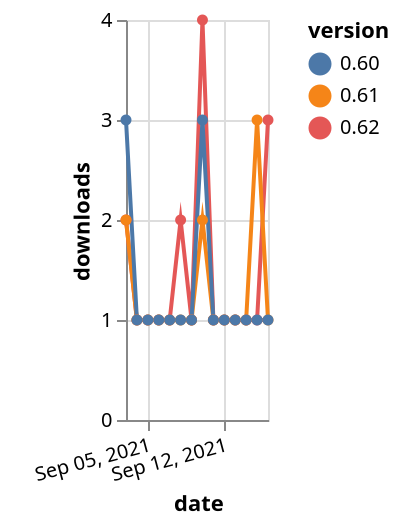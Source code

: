 {"$schema": "https://vega.github.io/schema/vega-lite/v5.json", "description": "A simple bar chart with embedded data.", "data": {"values": [{"date": "2021-09-03", "total": 55, "delta": 2, "version": "0.62"}, {"date": "2021-09-04", "total": 56, "delta": 1, "version": "0.62"}, {"date": "2021-09-05", "total": 57, "delta": 1, "version": "0.62"}, {"date": "2021-09-06", "total": 58, "delta": 1, "version": "0.62"}, {"date": "2021-09-07", "total": 59, "delta": 1, "version": "0.62"}, {"date": "2021-09-08", "total": 61, "delta": 2, "version": "0.62"}, {"date": "2021-09-09", "total": 62, "delta": 1, "version": "0.62"}, {"date": "2021-09-10", "total": 66, "delta": 4, "version": "0.62"}, {"date": "2021-09-11", "total": 67, "delta": 1, "version": "0.62"}, {"date": "2021-09-12", "total": 68, "delta": 1, "version": "0.62"}, {"date": "2021-09-13", "total": 69, "delta": 1, "version": "0.62"}, {"date": "2021-09-14", "total": 70, "delta": 1, "version": "0.62"}, {"date": "2021-09-15", "total": 71, "delta": 1, "version": "0.62"}, {"date": "2021-09-16", "total": 74, "delta": 3, "version": "0.62"}, {"date": "2021-09-03", "total": 69, "delta": 2, "version": "0.61"}, {"date": "2021-09-04", "total": 70, "delta": 1, "version": "0.61"}, {"date": "2021-09-05", "total": 71, "delta": 1, "version": "0.61"}, {"date": "2021-09-06", "total": 72, "delta": 1, "version": "0.61"}, {"date": "2021-09-07", "total": 73, "delta": 1, "version": "0.61"}, {"date": "2021-09-08", "total": 74, "delta": 1, "version": "0.61"}, {"date": "2021-09-09", "total": 75, "delta": 1, "version": "0.61"}, {"date": "2021-09-10", "total": 77, "delta": 2, "version": "0.61"}, {"date": "2021-09-11", "total": 78, "delta": 1, "version": "0.61"}, {"date": "2021-09-12", "total": 79, "delta": 1, "version": "0.61"}, {"date": "2021-09-13", "total": 80, "delta": 1, "version": "0.61"}, {"date": "2021-09-14", "total": 81, "delta": 1, "version": "0.61"}, {"date": "2021-09-15", "total": 84, "delta": 3, "version": "0.61"}, {"date": "2021-09-16", "total": 85, "delta": 1, "version": "0.61"}, {"date": "2021-09-03", "total": 115, "delta": 3, "version": "0.60"}, {"date": "2021-09-04", "total": 116, "delta": 1, "version": "0.60"}, {"date": "2021-09-05", "total": 117, "delta": 1, "version": "0.60"}, {"date": "2021-09-06", "total": 118, "delta": 1, "version": "0.60"}, {"date": "2021-09-07", "total": 119, "delta": 1, "version": "0.60"}, {"date": "2021-09-08", "total": 120, "delta": 1, "version": "0.60"}, {"date": "2021-09-09", "total": 121, "delta": 1, "version": "0.60"}, {"date": "2021-09-10", "total": 124, "delta": 3, "version": "0.60"}, {"date": "2021-09-11", "total": 125, "delta": 1, "version": "0.60"}, {"date": "2021-09-12", "total": 126, "delta": 1, "version": "0.60"}, {"date": "2021-09-13", "total": 127, "delta": 1, "version": "0.60"}, {"date": "2021-09-14", "total": 128, "delta": 1, "version": "0.60"}, {"date": "2021-09-15", "total": 129, "delta": 1, "version": "0.60"}, {"date": "2021-09-16", "total": 130, "delta": 1, "version": "0.60"}]}, "width": "container", "mark": {"type": "line", "point": {"filled": true}}, "encoding": {"x": {"field": "date", "type": "temporal", "timeUnit": "yearmonthdate", "title": "date", "axis": {"labelAngle": -15}}, "y": {"field": "delta", "type": "quantitative", "title": "downloads"}, "color": {"field": "version", "type": "nominal"}, "tooltip": {"field": "delta"}}}